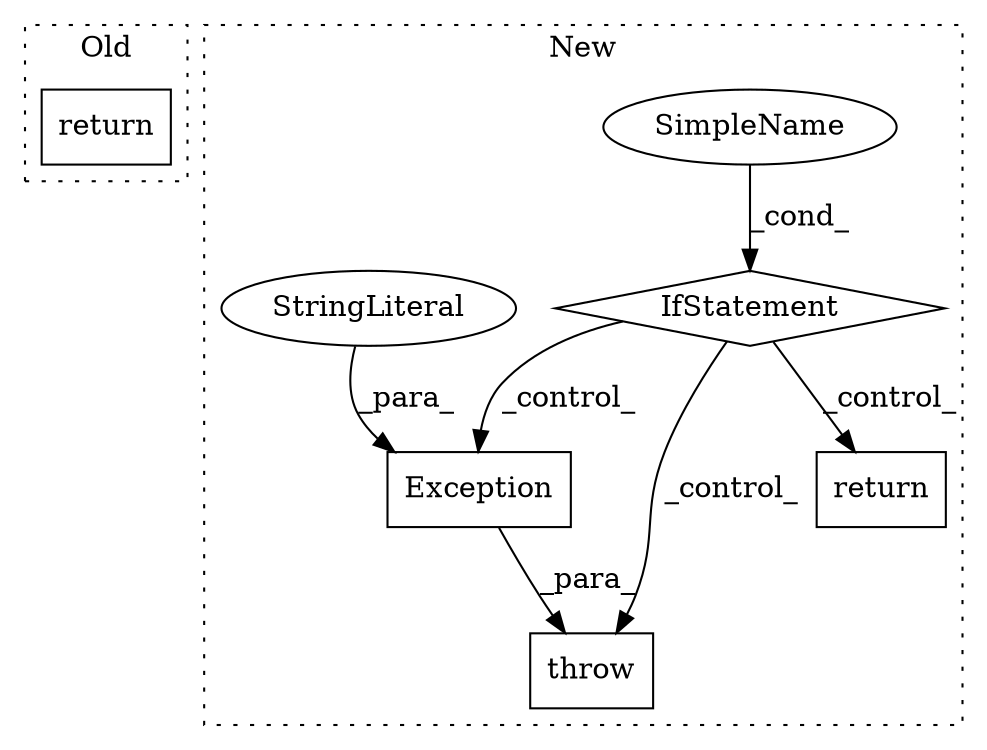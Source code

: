 digraph G {
subgraph cluster0 {
1 [label="return" a="41" s="3770" l="7" shape="box"];
label = "Old";
style="dotted";
}
subgraph cluster1 {
2 [label="Exception" a="32" s="4057,4191" l="10,1" shape="box"];
3 [label="throw" a="53" s="4051" l="6" shape="box"];
4 [label="IfStatement" a="25" s="3989,4006" l="4,2" shape="diamond"];
5 [label="SimpleName" a="42" s="" l="" shape="ellipse"];
6 [label="StringLiteral" a="45" s="4067" l="124" shape="ellipse"];
7 [label="return" a="41" s="4018" l="7" shape="box"];
label = "New";
style="dotted";
}
2 -> 3 [label="_para_"];
4 -> 3 [label="_control_"];
4 -> 2 [label="_control_"];
4 -> 7 [label="_control_"];
5 -> 4 [label="_cond_"];
6 -> 2 [label="_para_"];
}
